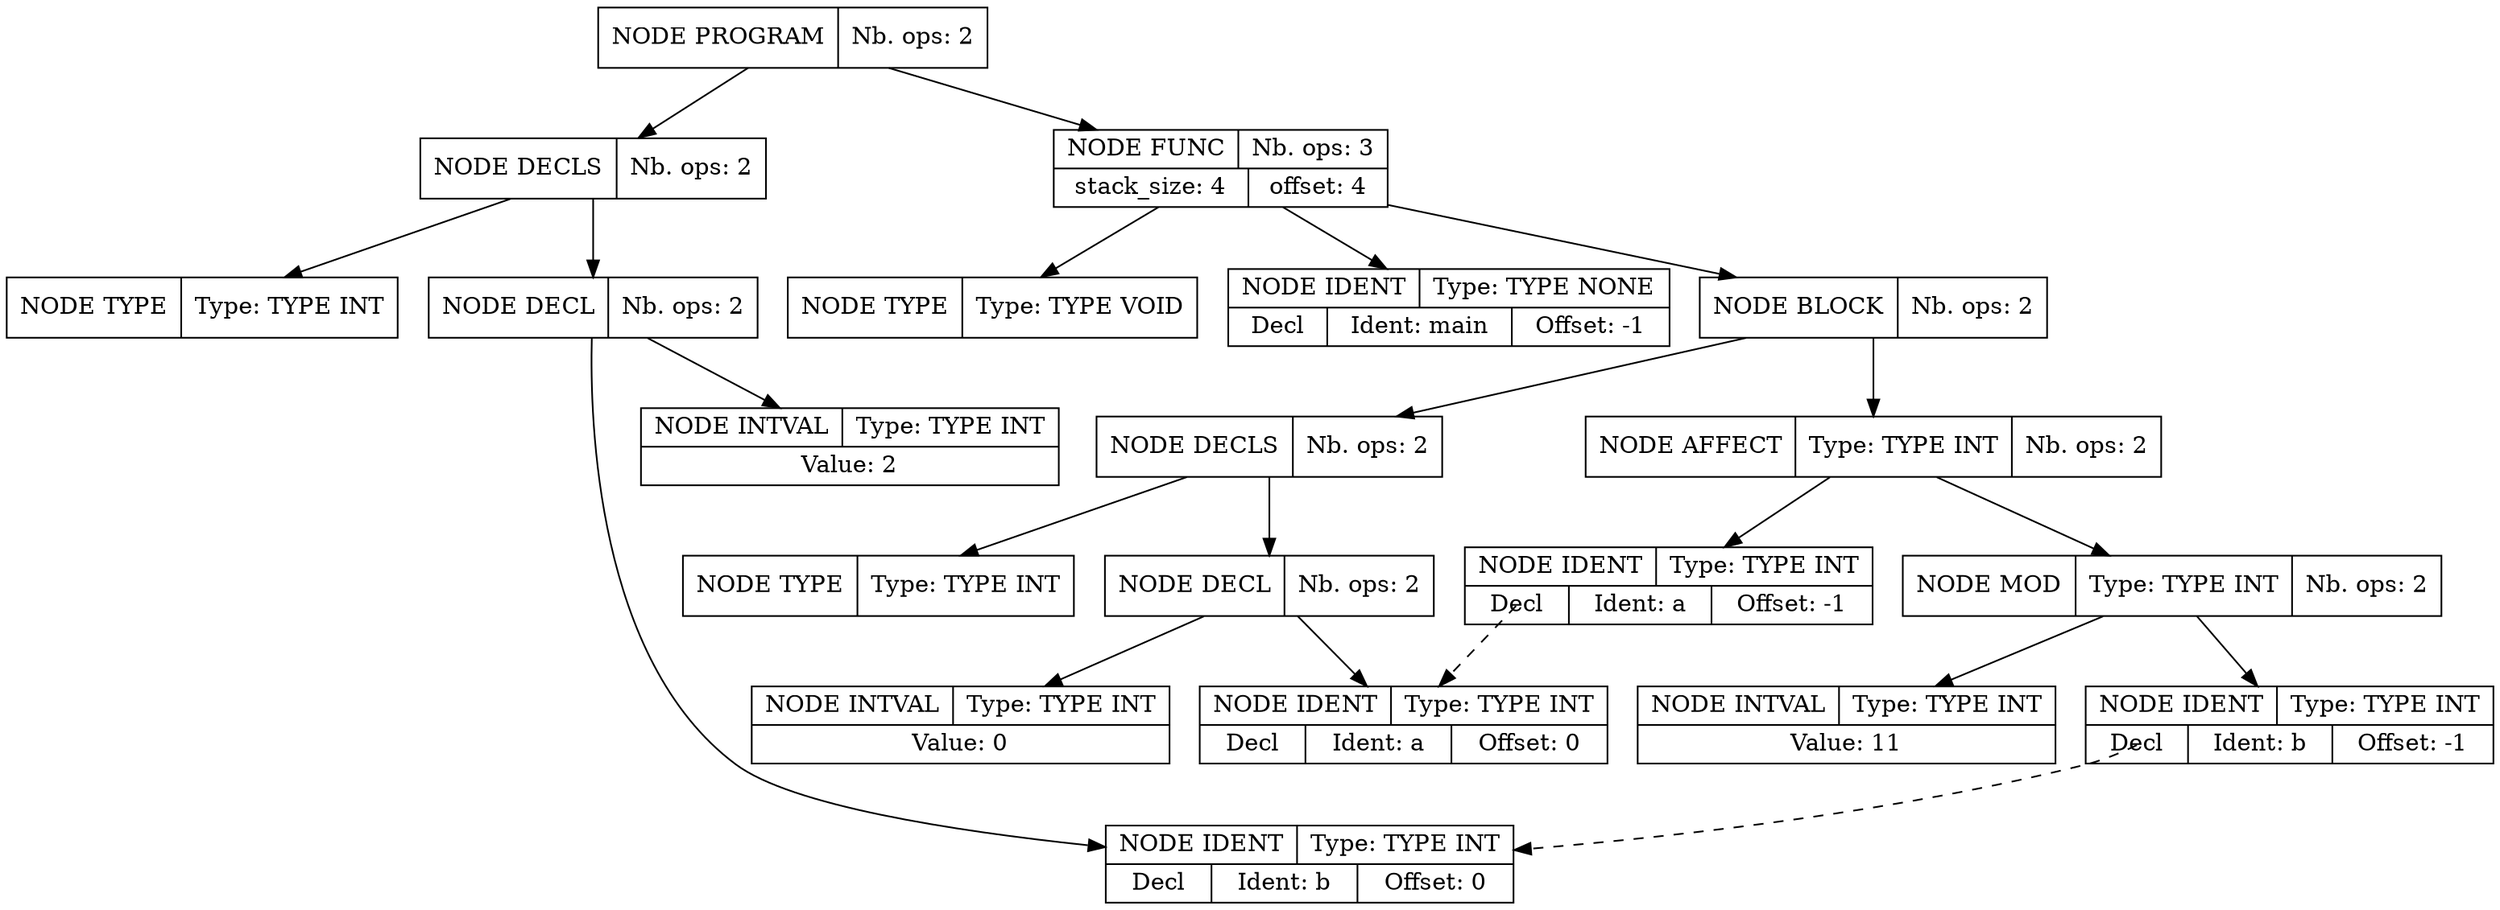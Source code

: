 digraph global_vars {
    N1 [shape=record, label="{{NODE PROGRAM|Nb. ops: 2}}"];
    N2 [shape=record, label="{{NODE DECLS|Nb. ops: 2}}"];
    N3 [shape=record, label="{{NODE TYPE|Type: TYPE INT}}"];
    edge[tailclip=true];
    N2 -> N3
    N4 [shape=record, label="{{NODE DECL|Nb. ops: 2}}"];
    N5 [shape=record, label="{{NODE IDENT|Type: TYPE INT}|{<decl>Decl      |Ident: b|Offset: 0}}"];
    edge[tailclip=true];
    N4 -> N5
    N6 [shape=record, label="{{NODE INTVAL|Type: TYPE INT}|{Value: 2}}"];
    edge[tailclip=true];
    N4 -> N6
    edge[tailclip=true];
    N2 -> N4
    edge[tailclip=true];
    N1 -> N2
    N7 [shape=record, label="{{NODE FUNC|Nb. ops: 3}|{stack_size: 4|offset: 4}}"];
    N8 [shape=record, label="{{NODE TYPE|Type: TYPE VOID}}"];
    edge[tailclip=true];
    N7 -> N8
    N9 [shape=record, label="{{NODE IDENT|Type: TYPE NONE}|{<decl>Decl      |Ident: main|Offset: -1}}"];
    edge[tailclip=true];
    N7 -> N9
    N10 [shape=record, label="{{NODE BLOCK|Nb. ops: 2}}"];
    N11 [shape=record, label="{{NODE DECLS|Nb. ops: 2}}"];
    N12 [shape=record, label="{{NODE TYPE|Type: TYPE INT}}"];
    edge[tailclip=true];
    N11 -> N12
    N13 [shape=record, label="{{NODE DECL|Nb. ops: 2}}"];
    N14 [shape=record, label="{{NODE IDENT|Type: TYPE INT}|{<decl>Decl      |Ident: a|Offset: 0}}"];
    edge[tailclip=true];
    N13 -> N14
    N15 [shape=record, label="{{NODE INTVAL|Type: TYPE INT}|{Value: 0}}"];
    edge[tailclip=true];
    N13 -> N15
    edge[tailclip=true];
    N11 -> N13
    edge[tailclip=true];
    N10 -> N11
    N16 [shape=record, label="{{NODE AFFECT|Type: TYPE INT|Nb. ops: 2}}"];
    N17 [shape=record, label="{{NODE IDENT|Type: TYPE INT}|{<decl>Decl      |Ident: a|Offset: -1}}"];
    edge[tailclip=false];
    "N17":decl:c -> "N14" [style=dashed]
    edge[tailclip=true];
    N16 -> N17
    N18 [shape=record, label="{{NODE MOD|Type: TYPE INT|Nb. ops: 2}}"];
    N19 [shape=record, label="{{NODE INTVAL|Type: TYPE INT}|{Value: 11}}"];
    edge[tailclip=true];
    N18 -> N19
    N20 [shape=record, label="{{NODE IDENT|Type: TYPE INT}|{<decl>Decl      |Ident: b|Offset: -1}}"];
    edge[tailclip=false];
    "N20":decl:c -> "N5" [style=dashed]
    edge[tailclip=true];
    N18 -> N20
    edge[tailclip=true];
    N16 -> N18
    edge[tailclip=true];
    N10 -> N16
    edge[tailclip=true];
    N7 -> N10
    edge[tailclip=true];
    N1 -> N7
}